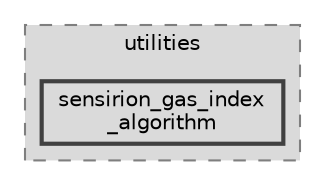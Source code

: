digraph "components/utilities/sensirion_gas_index_algorithm"
{
 // LATEX_PDF_SIZE
  bgcolor="transparent";
  edge [fontname=Helvetica,fontsize=10,labelfontname=Helvetica,labelfontsize=10];
  node [fontname=Helvetica,fontsize=10,shape=box,height=0.2,width=0.4];
  compound=true
  subgraph clusterdir_59ed5374a4f6b52e0256717e78b786a3 {
    graph [ bgcolor="#dadada", pencolor="grey50", label="utilities", fontname=Helvetica,fontsize=10 style="filled,dashed", URL="dir_59ed5374a4f6b52e0256717e78b786a3.html",tooltip=""]
  dir_4be0e866724ab01eb31f239807d5d72e [label="sensirion_gas_index\l_algorithm", fillcolor="#dadada", color="grey25", style="filled,bold", URL="dir_4be0e866724ab01eb31f239807d5d72e.html",tooltip=""];
  }
}
